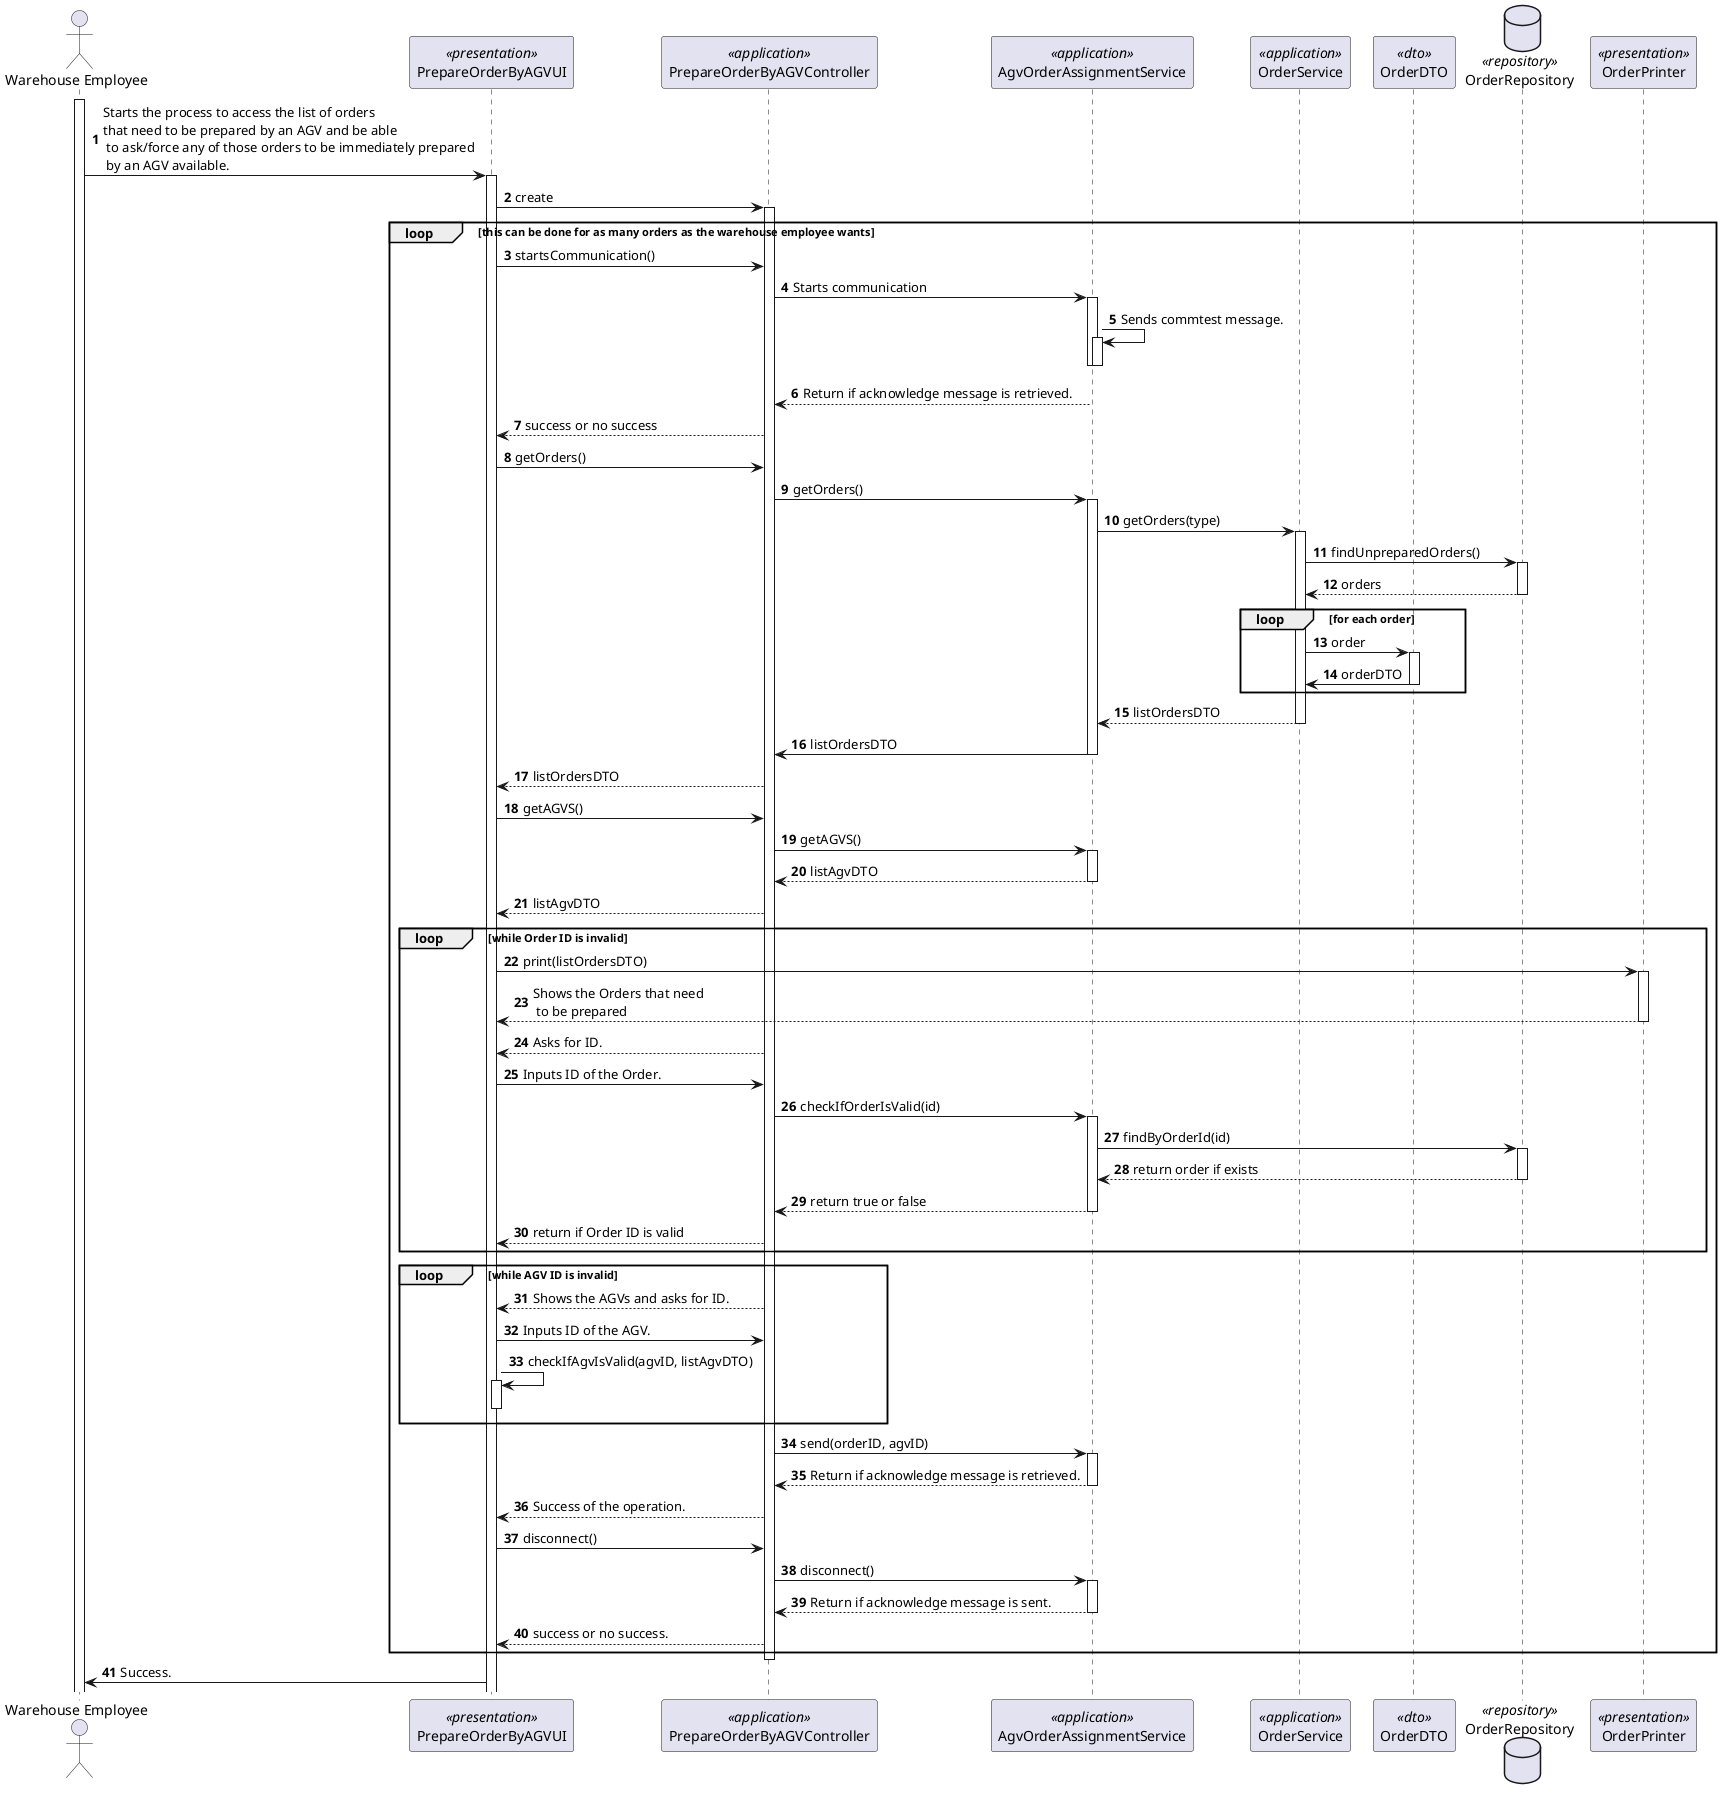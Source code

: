 @startuml

autonumber
actor "Warehouse Employee" as WE
participant PrepareOrderByAGVUI as UI <<presentation>>
participant PrepareOrderByAGVController as Controller <<application>>
participant AgvOrderAssignmentService as Service1 <<application>>
participant OrderService as Service2 <<application>>
participant OrderDTO as DTO <<dto>>
database OrderRepository as Repository <<repository>>
participant OrderPrinter as Printer <<presentation>>

activate WE
WE -> UI : Starts the process to access the list of orders \nthat need to be prepared by an AGV and be able\n to ask/force any of those orders to be immediately prepared\n by an AGV available.
activate UI
UI -> Controller: create
activate Controller
loop this can be done for as many orders as the warehouse employee wants
UI -> Controller : startsCommunication()
Controller -> Service1 : Starts communication
activate Service1
Service1 -> Service1 : Sends commtest message.
activate Service1
deactivate Service1
deactivate Service1
Service1 --> Controller : Return if acknowledge message is retrieved.
Controller --> UI : success or no success
UI -> Controller : getOrders()
Controller -> Service1 : getOrders()
activate Service1
Service1 -> Service2 : getOrders(type)
activate Service2
Service2 -> Repository : findUnpreparedOrders()
activate Repository
Repository --> Service2 : orders
deactivate Repository
loop for each order
Service2 -> DTO : order
activate DTO
DTO -> Service2 : orderDTO
deactivate DTO
end loop
Service2 --> Service1 : listOrdersDTO
deactivate Service2
Service1 -> Controller : listOrdersDTO
deactivate Service1
Controller --> UI : listOrdersDTO
UI -> Controller : getAGVS()
Controller -> Service1 : getAGVS()
activate Service1
Service1 --> Controller : listAgvDTO
deactivate Service1
Controller --> UI : listAgvDTO
loop while Order ID is invalid
UI -> Printer : print(listOrdersDTO)
activate Printer
Printer --> UI : Shows the Orders that need\n to be prepared
deactivate Printer
Controller --> UI : Asks for ID.
UI -> Controller : Inputs ID of the Order.
Controller -> Service1 : checkIfOrderIsValid(id)
activate Service1
Service1 -> Repository : findByOrderId(id)
activate Repository
Repository --> Service1 : return order if exists
deactivate Repository
Service1 --> Controller : return true or false
deactivate Service1
Controller --> UI : return if Order ID is valid
end loop
loop while AGV ID is invalid
Controller --> UI : Shows the AGVs and asks for ID.
UI -> Controller : Inputs ID of the AGV.
UI -> UI : checkIfAgvIsValid(agvID, listAgvDTO)
activate UI
deactivate UI
end loop
Controller -> Service1 : send(orderID, agvID)
activate Service1
Service1 --> Controller : Return if acknowledge message is retrieved.
deactivate Service1
Controller --> UI : Success of the operation.
UI -> Controller : disconnect()
Controller -> Service1 : disconnect()
activate Service1
Service1 --> Controller : Return if acknowledge message is sent.
deactivate Service1
Controller --> UI : success or no success.
end loop
deactivate Controller
UI -> WE : Success.

@enduml